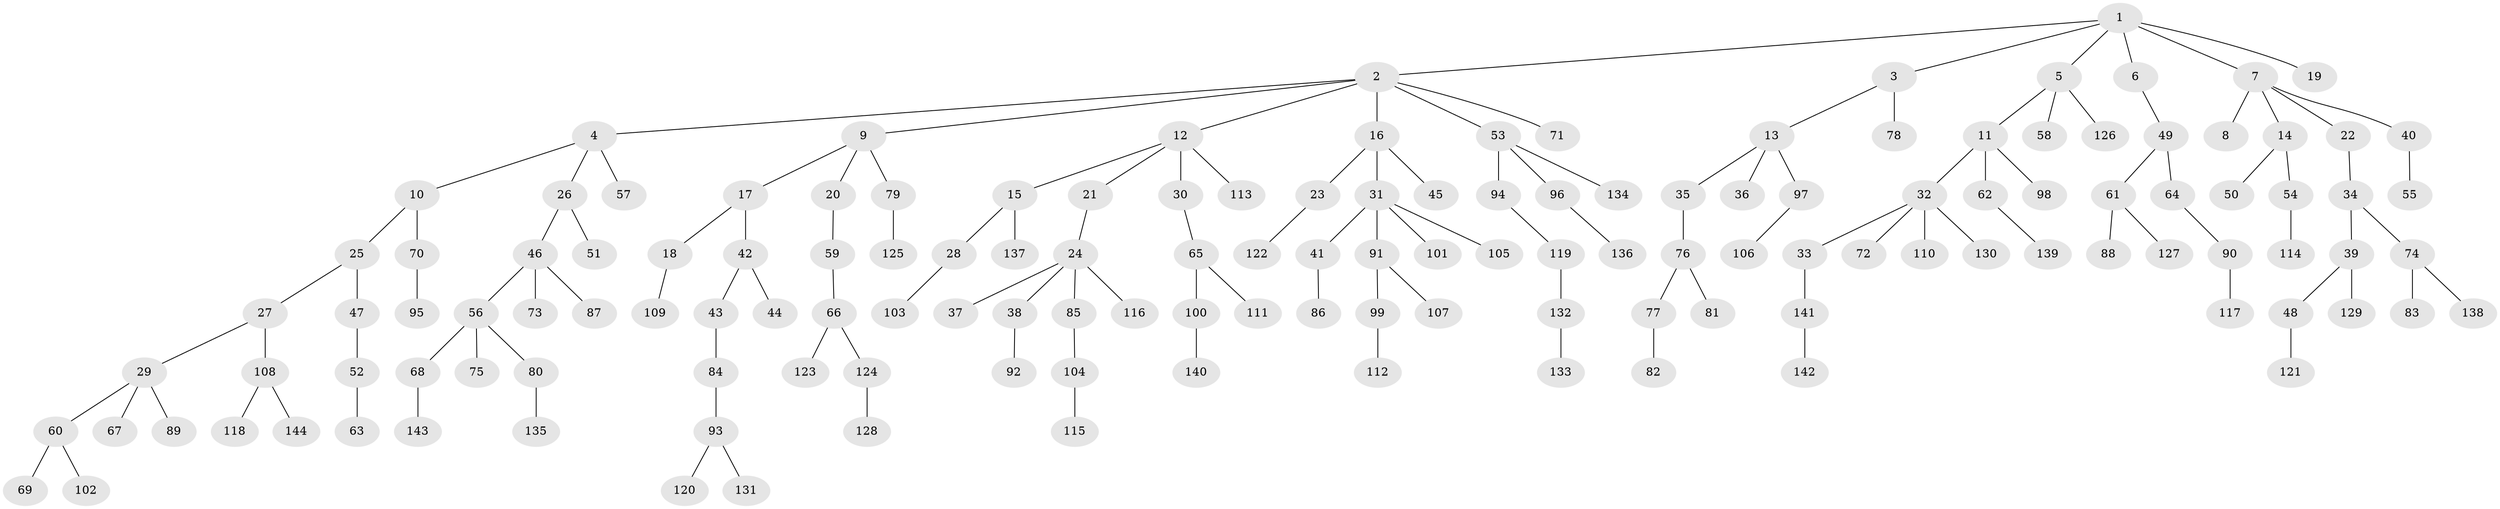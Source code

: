 // Generated by graph-tools (version 1.1) at 2025/50/03/09/25 03:50:20]
// undirected, 144 vertices, 143 edges
graph export_dot {
graph [start="1"]
  node [color=gray90,style=filled];
  1;
  2;
  3;
  4;
  5;
  6;
  7;
  8;
  9;
  10;
  11;
  12;
  13;
  14;
  15;
  16;
  17;
  18;
  19;
  20;
  21;
  22;
  23;
  24;
  25;
  26;
  27;
  28;
  29;
  30;
  31;
  32;
  33;
  34;
  35;
  36;
  37;
  38;
  39;
  40;
  41;
  42;
  43;
  44;
  45;
  46;
  47;
  48;
  49;
  50;
  51;
  52;
  53;
  54;
  55;
  56;
  57;
  58;
  59;
  60;
  61;
  62;
  63;
  64;
  65;
  66;
  67;
  68;
  69;
  70;
  71;
  72;
  73;
  74;
  75;
  76;
  77;
  78;
  79;
  80;
  81;
  82;
  83;
  84;
  85;
  86;
  87;
  88;
  89;
  90;
  91;
  92;
  93;
  94;
  95;
  96;
  97;
  98;
  99;
  100;
  101;
  102;
  103;
  104;
  105;
  106;
  107;
  108;
  109;
  110;
  111;
  112;
  113;
  114;
  115;
  116;
  117;
  118;
  119;
  120;
  121;
  122;
  123;
  124;
  125;
  126;
  127;
  128;
  129;
  130;
  131;
  132;
  133;
  134;
  135;
  136;
  137;
  138;
  139;
  140;
  141;
  142;
  143;
  144;
  1 -- 2;
  1 -- 3;
  1 -- 5;
  1 -- 6;
  1 -- 7;
  1 -- 19;
  2 -- 4;
  2 -- 9;
  2 -- 12;
  2 -- 16;
  2 -- 53;
  2 -- 71;
  3 -- 13;
  3 -- 78;
  4 -- 10;
  4 -- 26;
  4 -- 57;
  5 -- 11;
  5 -- 58;
  5 -- 126;
  6 -- 49;
  7 -- 8;
  7 -- 14;
  7 -- 22;
  7 -- 40;
  9 -- 17;
  9 -- 20;
  9 -- 79;
  10 -- 25;
  10 -- 70;
  11 -- 32;
  11 -- 62;
  11 -- 98;
  12 -- 15;
  12 -- 21;
  12 -- 30;
  12 -- 113;
  13 -- 35;
  13 -- 36;
  13 -- 97;
  14 -- 50;
  14 -- 54;
  15 -- 28;
  15 -- 137;
  16 -- 23;
  16 -- 31;
  16 -- 45;
  17 -- 18;
  17 -- 42;
  18 -- 109;
  20 -- 59;
  21 -- 24;
  22 -- 34;
  23 -- 122;
  24 -- 37;
  24 -- 38;
  24 -- 85;
  24 -- 116;
  25 -- 27;
  25 -- 47;
  26 -- 46;
  26 -- 51;
  27 -- 29;
  27 -- 108;
  28 -- 103;
  29 -- 60;
  29 -- 67;
  29 -- 89;
  30 -- 65;
  31 -- 41;
  31 -- 91;
  31 -- 101;
  31 -- 105;
  32 -- 33;
  32 -- 72;
  32 -- 110;
  32 -- 130;
  33 -- 141;
  34 -- 39;
  34 -- 74;
  35 -- 76;
  38 -- 92;
  39 -- 48;
  39 -- 129;
  40 -- 55;
  41 -- 86;
  42 -- 43;
  42 -- 44;
  43 -- 84;
  46 -- 56;
  46 -- 73;
  46 -- 87;
  47 -- 52;
  48 -- 121;
  49 -- 61;
  49 -- 64;
  52 -- 63;
  53 -- 94;
  53 -- 96;
  53 -- 134;
  54 -- 114;
  56 -- 68;
  56 -- 75;
  56 -- 80;
  59 -- 66;
  60 -- 69;
  60 -- 102;
  61 -- 88;
  61 -- 127;
  62 -- 139;
  64 -- 90;
  65 -- 100;
  65 -- 111;
  66 -- 123;
  66 -- 124;
  68 -- 143;
  70 -- 95;
  74 -- 83;
  74 -- 138;
  76 -- 77;
  76 -- 81;
  77 -- 82;
  79 -- 125;
  80 -- 135;
  84 -- 93;
  85 -- 104;
  90 -- 117;
  91 -- 99;
  91 -- 107;
  93 -- 120;
  93 -- 131;
  94 -- 119;
  96 -- 136;
  97 -- 106;
  99 -- 112;
  100 -- 140;
  104 -- 115;
  108 -- 118;
  108 -- 144;
  119 -- 132;
  124 -- 128;
  132 -- 133;
  141 -- 142;
}
